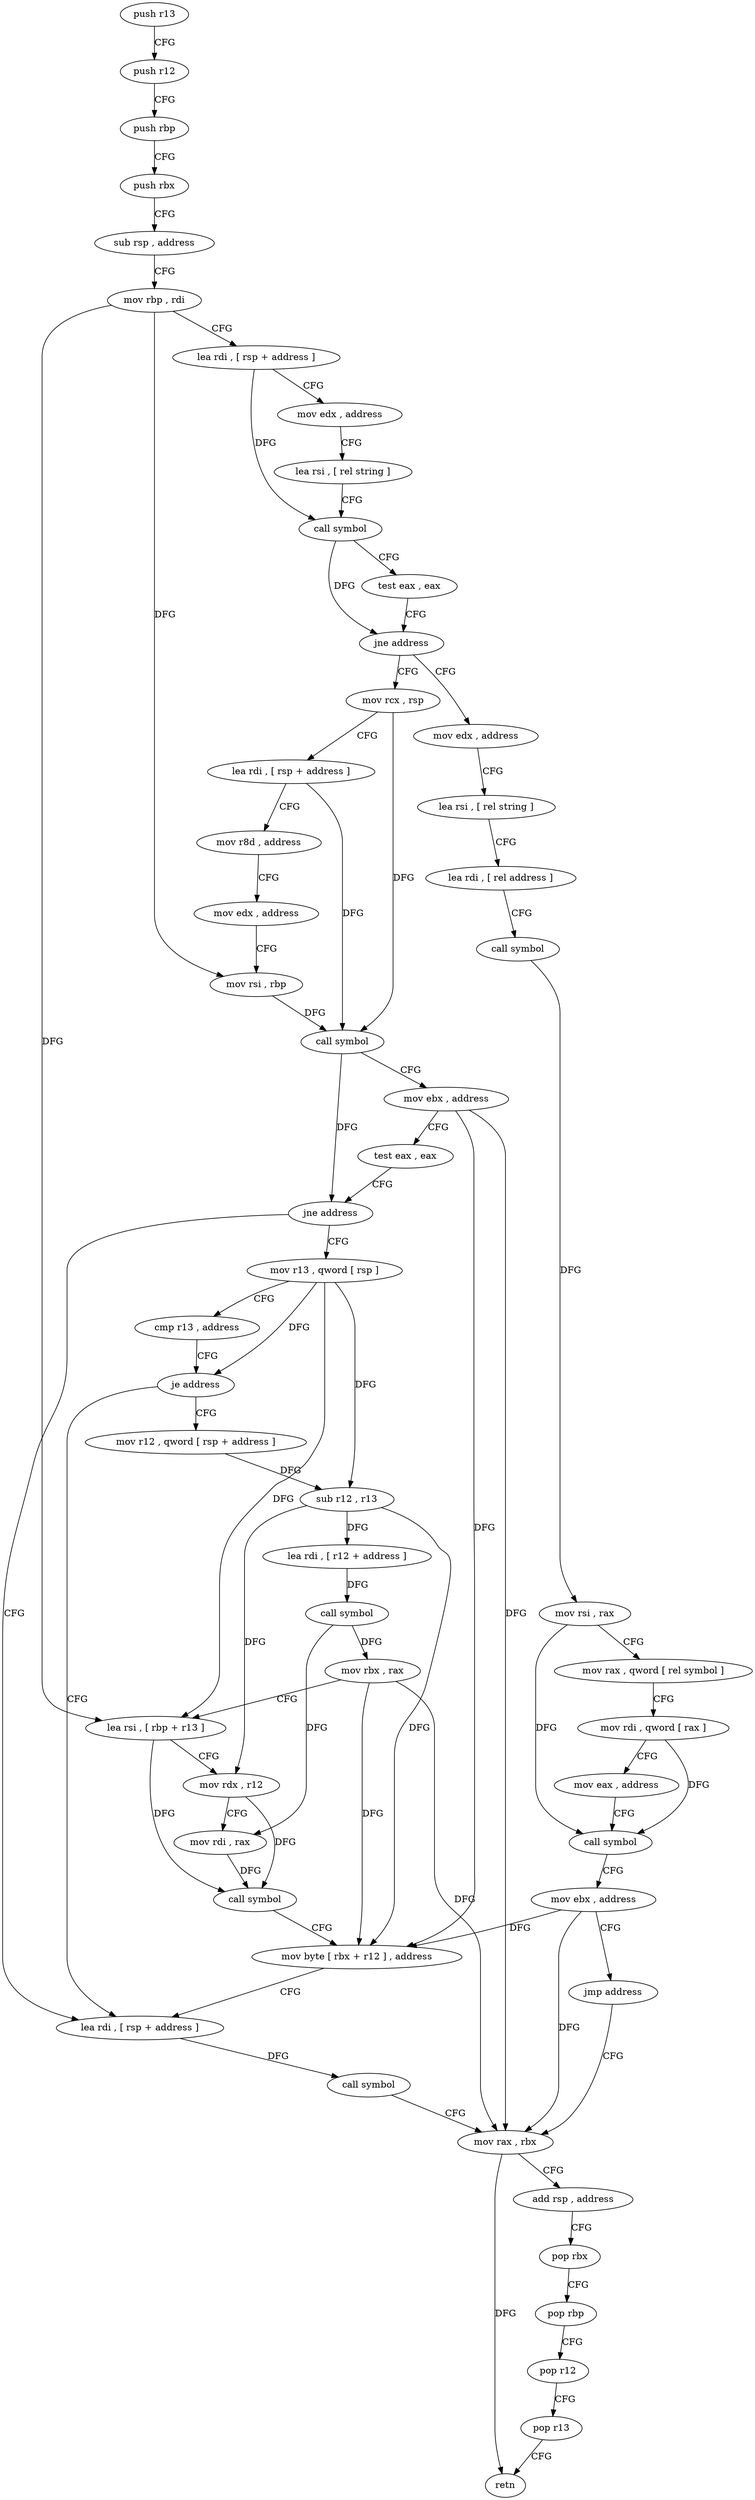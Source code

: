digraph "func" {
"80955" [label = "push r13" ]
"80957" [label = "push r12" ]
"80959" [label = "push rbp" ]
"80960" [label = "push rbx" ]
"80961" [label = "sub rsp , address" ]
"80965" [label = "mov rbp , rdi" ]
"80968" [label = "lea rdi , [ rsp + address ]" ]
"80973" [label = "mov edx , address" ]
"80978" [label = "lea rsi , [ rel string ]" ]
"80985" [label = "call symbol" ]
"80990" [label = "test eax , eax" ]
"80992" [label = "jne address" ]
"81106" [label = "mov edx , address" ]
"80994" [label = "mov rcx , rsp" ]
"81111" [label = "lea rsi , [ rel string ]" ]
"81118" [label = "lea rdi , [ rel address ]" ]
"81125" [label = "call symbol" ]
"81130" [label = "mov rsi , rax" ]
"81133" [label = "mov rax , qword [ rel symbol ]" ]
"81140" [label = "mov rdi , qword [ rax ]" ]
"81143" [label = "mov eax , address" ]
"81148" [label = "call symbol" ]
"81153" [label = "mov ebx , address" ]
"81158" [label = "jmp address" ]
"81092" [label = "mov rax , rbx" ]
"80997" [label = "lea rdi , [ rsp + address ]" ]
"81002" [label = "mov r8d , address" ]
"81008" [label = "mov edx , address" ]
"81013" [label = "mov rsi , rbp" ]
"81016" [label = "call symbol" ]
"81021" [label = "mov ebx , address" ]
"81026" [label = "test eax , eax" ]
"81028" [label = "jne address" ]
"81082" [label = "lea rdi , [ rsp + address ]" ]
"81030" [label = "mov r13 , qword [ rsp ]" ]
"81095" [label = "add rsp , address" ]
"81099" [label = "pop rbx" ]
"81100" [label = "pop rbp" ]
"81101" [label = "pop r12" ]
"81103" [label = "pop r13" ]
"81105" [label = "retn" ]
"81087" [label = "call symbol" ]
"81034" [label = "cmp r13 , address" ]
"81038" [label = "je address" ]
"81040" [label = "mov r12 , qword [ rsp + address ]" ]
"81045" [label = "sub r12 , r13" ]
"81048" [label = "lea rdi , [ r12 + address ]" ]
"81053" [label = "call symbol" ]
"81058" [label = "mov rbx , rax" ]
"81061" [label = "lea rsi , [ rbp + r13 ]" ]
"81066" [label = "mov rdx , r12" ]
"81069" [label = "mov rdi , rax" ]
"81072" [label = "call symbol" ]
"81077" [label = "mov byte [ rbx + r12 ] , address" ]
"80955" -> "80957" [ label = "CFG" ]
"80957" -> "80959" [ label = "CFG" ]
"80959" -> "80960" [ label = "CFG" ]
"80960" -> "80961" [ label = "CFG" ]
"80961" -> "80965" [ label = "CFG" ]
"80965" -> "80968" [ label = "CFG" ]
"80965" -> "81013" [ label = "DFG" ]
"80965" -> "81061" [ label = "DFG" ]
"80968" -> "80973" [ label = "CFG" ]
"80968" -> "80985" [ label = "DFG" ]
"80973" -> "80978" [ label = "CFG" ]
"80978" -> "80985" [ label = "CFG" ]
"80985" -> "80990" [ label = "CFG" ]
"80985" -> "80992" [ label = "DFG" ]
"80990" -> "80992" [ label = "CFG" ]
"80992" -> "81106" [ label = "CFG" ]
"80992" -> "80994" [ label = "CFG" ]
"81106" -> "81111" [ label = "CFG" ]
"80994" -> "80997" [ label = "CFG" ]
"80994" -> "81016" [ label = "DFG" ]
"81111" -> "81118" [ label = "CFG" ]
"81118" -> "81125" [ label = "CFG" ]
"81125" -> "81130" [ label = "DFG" ]
"81130" -> "81133" [ label = "CFG" ]
"81130" -> "81148" [ label = "DFG" ]
"81133" -> "81140" [ label = "CFG" ]
"81140" -> "81143" [ label = "CFG" ]
"81140" -> "81148" [ label = "DFG" ]
"81143" -> "81148" [ label = "CFG" ]
"81148" -> "81153" [ label = "CFG" ]
"81153" -> "81158" [ label = "CFG" ]
"81153" -> "81092" [ label = "DFG" ]
"81153" -> "81077" [ label = "DFG" ]
"81158" -> "81092" [ label = "CFG" ]
"81092" -> "81095" [ label = "CFG" ]
"81092" -> "81105" [ label = "DFG" ]
"80997" -> "81002" [ label = "CFG" ]
"80997" -> "81016" [ label = "DFG" ]
"81002" -> "81008" [ label = "CFG" ]
"81008" -> "81013" [ label = "CFG" ]
"81013" -> "81016" [ label = "DFG" ]
"81016" -> "81021" [ label = "CFG" ]
"81016" -> "81028" [ label = "DFG" ]
"81021" -> "81026" [ label = "CFG" ]
"81021" -> "81092" [ label = "DFG" ]
"81021" -> "81077" [ label = "DFG" ]
"81026" -> "81028" [ label = "CFG" ]
"81028" -> "81082" [ label = "CFG" ]
"81028" -> "81030" [ label = "CFG" ]
"81082" -> "81087" [ label = "DFG" ]
"81030" -> "81034" [ label = "CFG" ]
"81030" -> "81038" [ label = "DFG" ]
"81030" -> "81045" [ label = "DFG" ]
"81030" -> "81061" [ label = "DFG" ]
"81095" -> "81099" [ label = "CFG" ]
"81099" -> "81100" [ label = "CFG" ]
"81100" -> "81101" [ label = "CFG" ]
"81101" -> "81103" [ label = "CFG" ]
"81103" -> "81105" [ label = "CFG" ]
"81087" -> "81092" [ label = "CFG" ]
"81034" -> "81038" [ label = "CFG" ]
"81038" -> "81082" [ label = "CFG" ]
"81038" -> "81040" [ label = "CFG" ]
"81040" -> "81045" [ label = "DFG" ]
"81045" -> "81048" [ label = "DFG" ]
"81045" -> "81066" [ label = "DFG" ]
"81045" -> "81077" [ label = "DFG" ]
"81048" -> "81053" [ label = "DFG" ]
"81053" -> "81058" [ label = "DFG" ]
"81053" -> "81069" [ label = "DFG" ]
"81058" -> "81061" [ label = "CFG" ]
"81058" -> "81092" [ label = "DFG" ]
"81058" -> "81077" [ label = "DFG" ]
"81061" -> "81066" [ label = "CFG" ]
"81061" -> "81072" [ label = "DFG" ]
"81066" -> "81069" [ label = "CFG" ]
"81066" -> "81072" [ label = "DFG" ]
"81069" -> "81072" [ label = "DFG" ]
"81072" -> "81077" [ label = "CFG" ]
"81077" -> "81082" [ label = "CFG" ]
}
